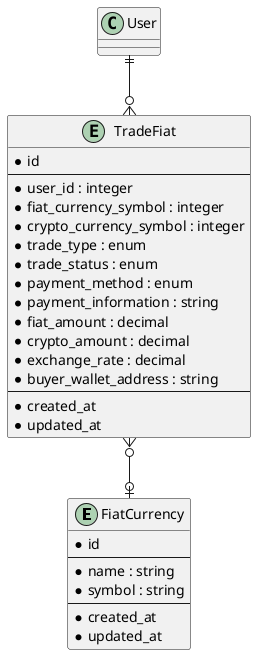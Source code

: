@startuml

entity FiatCurrency {
    * id
    --
    * name : string
    * symbol : string
    --
    * created_at
    * updated_at
}

entity TradeFiat {
    * id
    --
    * user_id : integer
    * fiat_currency_symbol : integer
    * crypto_currency_symbol : integer
    * trade_type : enum
    * trade_status : enum
    * payment_method : enum
    * payment_information : string
    * fiat_amount : decimal
    * crypto_amount : decimal
    * exchange_rate : decimal
    * buyer_wallet_address : string
    --
    * created_at
    * updated_at
}

User ||--o{ TradeFiat
TradeFiat }o--o| FiatCurrency

@enduml
